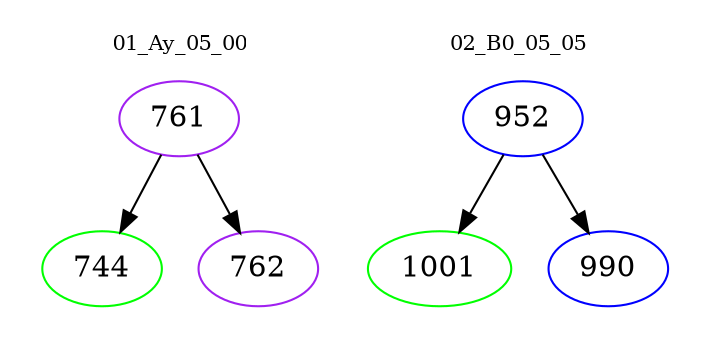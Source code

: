 digraph{
subgraph cluster_0 {
color = white
label = "01_Ay_05_00";
fontsize=10;
T0_761 [label="761", color="purple"]
T0_761 -> T0_744 [color="black"]
T0_744 [label="744", color="green"]
T0_761 -> T0_762 [color="black"]
T0_762 [label="762", color="purple"]
}
subgraph cluster_1 {
color = white
label = "02_B0_05_05";
fontsize=10;
T1_952 [label="952", color="blue"]
T1_952 -> T1_1001 [color="black"]
T1_1001 [label="1001", color="green"]
T1_952 -> T1_990 [color="black"]
T1_990 [label="990", color="blue"]
}
}
